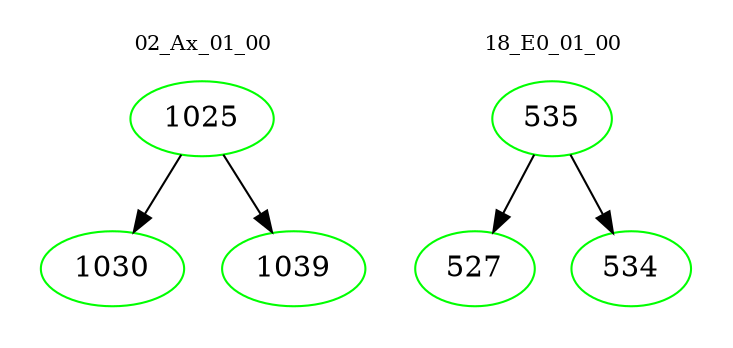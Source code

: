 digraph{
subgraph cluster_0 {
color = white
label = "02_Ax_01_00";
fontsize=10;
T0_1025 [label="1025", color="green"]
T0_1025 -> T0_1030 [color="black"]
T0_1030 [label="1030", color="green"]
T0_1025 -> T0_1039 [color="black"]
T0_1039 [label="1039", color="green"]
}
subgraph cluster_1 {
color = white
label = "18_E0_01_00";
fontsize=10;
T1_535 [label="535", color="green"]
T1_535 -> T1_527 [color="black"]
T1_527 [label="527", color="green"]
T1_535 -> T1_534 [color="black"]
T1_534 [label="534", color="green"]
}
}

